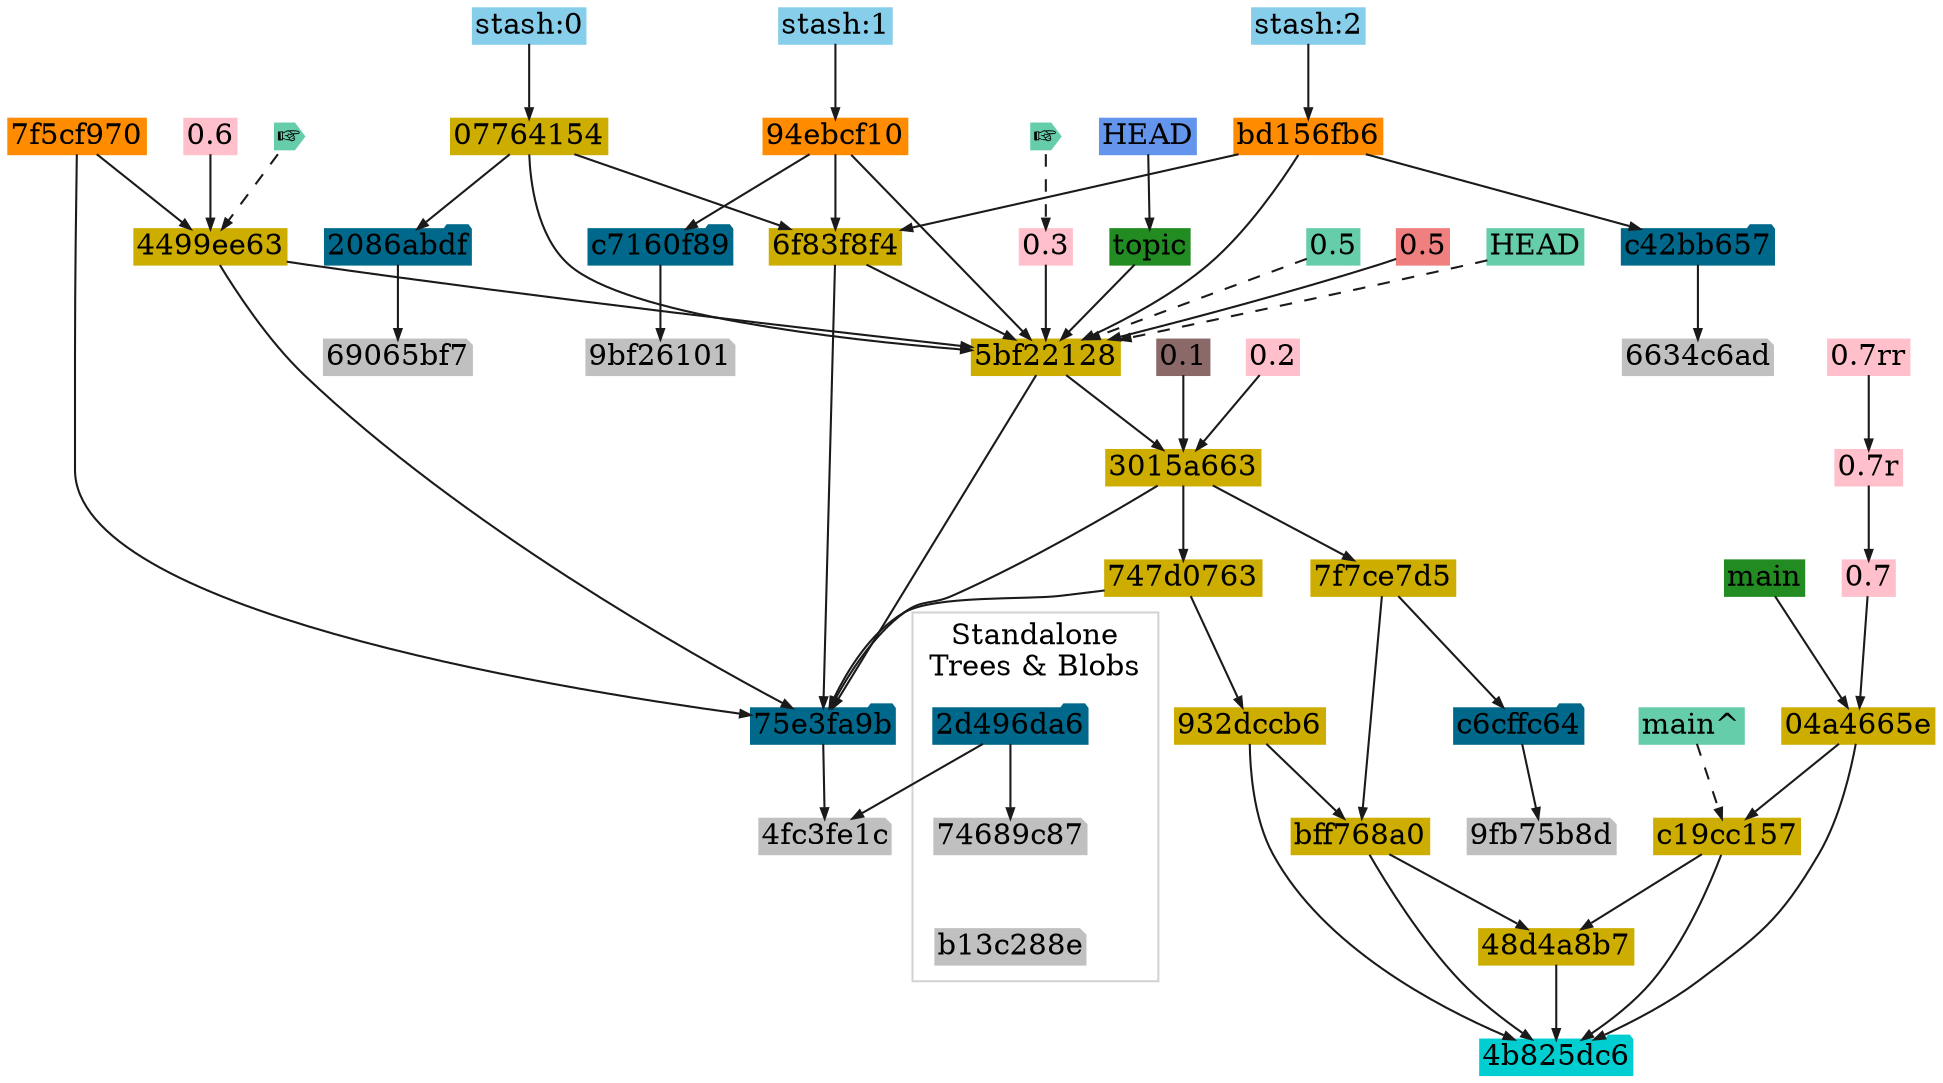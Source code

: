 digraph {
	graph [bgcolor=white dpi=None rankdir=TB]
	node [height=0.02 margin="0.01,0.01" shape=box style=filled width=0.02]
	edge [arrowsize=0.5 color=gray10]
	"annotation-0.3" [label="&#9758;" color=aquamarine3 fillcolor=aquamarine3 shape=cds tooltip="additional info"]
	"annotation-4499ee63" [label="&#9758;" color=aquamarine3 fillcolor=aquamarine3 shape=cds tooltip="just a tooltip"]
	f7f1aa3587b048dcc035b21bd7de4810a6d772db [label=0.1 color=rosybrown4 fillcolor=rosybrown4 tooltip="Nom Prenom <nom.prenom@mail.com>\nWed Jan 01 09:00:00 2025 +0100\n\nSummary\n\nBody:\n * First line\n * Second line\n * Third line"]
	faab7619b022a32a09221c0dc7f7a4def5fc5e11 [label=0.2 color=pink fillcolor=pink tooltip="Nom Prenom <nom.prenom@mail.com>\nWed Jan 1 09:00:00 2025 +0100\n\nSummary\n\nBody:\n * First line\n * Second line\n * Third line\n"]
	"2e690001211c693bfe8d3a7867162640341b3bae" [label=0.3 color=pink fillcolor=pink tooltip="Nom Prenom <nom.prenom@mail.com>\nWed Jan 1 09:00:00 2025 +0100\n\nT1\n"]
	"annotation-0.5" [label=0.5 color=aquamarine3 fillcolor=aquamarine3 tooltip=0.5]
	"lwt-0.5-5bf221281f1aa8690dcdebff6a9d848c3bcc683d" [label=0.5 color=lightcoral fillcolor=lightcoral tooltip="5bf221281f1aa8690dcdebff6a9d848c3bcc683d"]
	"6a921fa3cd9b846c7ee5b9eb71595de40c9bb8e8" [label=0.6 color=pink fillcolor=pink tooltip="Nom Prenom <nom.prenom@mail.com>\nWed Jan 1 09:00:00 2025 +0100\n\nTest: ^A ^B ^C ^D ^E ^F ^N ^O ^P ^Q ^R ^S ^T ^U ^V ^W ^X ^Y ^Z €.\n"]
	e42ac38842ae4246e560a29e7d178769f870fb45 [label=0.7 color=pink fillcolor=pink tooltip="Nom Prenom <nom.prenom@mail.com>\nWed Jan 1 09:00:00 2025 +0100\n\ntag 0.7\n"]
	"98beca46f49edc64d87dea98a70ed305d05b3846" [label="0.7r" color=pink fillcolor=pink tooltip="Nom Prenom <nom.prenom@mail.com>\nWed Jan 1 09:00:00 2025 +0100\n\nref to tag 0.7\n"]
	"9e63d8909f3712b93c055203d6ec857374bc82be" [label="0.7rr" color=pink fillcolor=pink tooltip="Nom Prenom <nom.prenom@mail.com>\nWed Jan 1 09:00:00 2025 +0100\n\nref to ref to tag 0.7\n"]
	"04a4665e3b0cd1da0c0ab2de8cebc649a1c9c257" [label="04a4665e" color=gold3 fillcolor=gold3 tooltip="author: First Last <first.last@mail.com>\nWed Jan 01 09:00:00 2025 +0100\ncommitter: Nom Prenom <nom.prenom@mail.com>\nWed Jan 01 09:00:00 2025 +0100\n\nC"]
	"0776415411cb2947a542b5d18252580992d286a6" [label=07764154 color=gold3 fillcolor=gold3 tooltip="author: First Last <first.last@mail.com>\nWed Jan 01 09:00:00 2025 +0100\ncommitter: Nom Prenom <nom.prenom@mail.com>\nWed Jan 01 09:00:00 2025 +0100\n\nOn topic: third"]
	"2086abdf88ac520682ae9cbacc913bfa3f1eb541" [label="2086abdf" color=deepskyblue4 fillcolor=deepskyblue4 shape=folder tooltip="2086abdf88ac520682ae9cbacc913bfa3f1eb541"]
	"3015a66362022cbc09353b3e21a65d211f67a7fb" [label="3015a663" color=gold3 fillcolor=gold3 tooltip="author: First Last <first.last@mail.com>\nWed Jan 01 09:00:00 2025 +0100\ncommitter: Nom Prenom <nom.prenom@mail.com>\nWed Jan 01 09:00:00 2025 +0100\n\nm"]
	"4499ee63eb0543d03e6393fbd2c7045c2236553c" [label="4499ee63" color=gold3 fillcolor=gold3 tooltip="author: First Last <first.last@mail.com>\nWed Jan 01 09:00:00 2025 +0100\ncommitter: Nom Prenom <nom.prenom@mail.com>\nWed Jan 01 09:00:00 2025 +0100\n\nI"]
	"48d4a8b7130fc1e1995d111be81a804c7937ba98" [label="48d4a8b7" color=gold3 fillcolor=gold3 tooltip="author: First Last <first.last@mail.com>\nWed Jan 01 09:00:00 2025 +0100\ncommitter: Nom Prenom <nom.prenom@mail.com>\nWed Jan 01 09:00:00 2025 +0100\n\nA\n\nBody:\n* First line\n* Second line\n* Third line"]
	"4b825dc642cb6eb9a060e54bf8d69288fbee4904" [label="4b825dc6" color=darkturquoise fillcolor=darkturquoise shape=folder tooltip="THE EMPTY TREE
4b825dc642cb6eb9a060e54bf8d69288fbee4904"]
	"4fc3fe1ce587c1fb2acc24b2074dac4438d1b30b" [label="4fc3fe1c" color=gray fillcolor=gray shape=note tooltip=file]
	"5bf221281f1aa8690dcdebff6a9d848c3bcc683d" [label="5bf22128" color=gold3 fillcolor=gold3 tooltip="author: First Last <first.last@mail.com>\nWed Jan 01 09:00:00 2025 +0100\ncommitter: Nom Prenom <nom.prenom@mail.com>\nWed Jan 01 09:00:00 2025 +0100\n\nH"]
	"6634c6adcb0f343909571432a802478e68e5f8d2" [label="6634c6ad" color=gray fillcolor=gray shape=note tooltip=file]
	"69065bf7ea2b4e492231e8efd6bbfa76d4b6e767" [label="69065bf7" color=gray fillcolor=gray shape=note tooltip=file]
	"6f83f8f411965faea2f8fd670d3023f90c972347" [label="6f83f8f4" color=gold3 fillcolor=gold3 tooltip="author: First Last <first.last@mail.com>\nWed Jan 01 09:00:00 2025 +0100\ncommitter: Nom Prenom <nom.prenom@mail.com>\nWed Jan 01 09:00:00 2025 +0100\n\nindex on topic: 5bf2212 H"]
	"747d0763335723f98dc9d4049cd114501646b8c1" [label="747d0763" color=gold3 fillcolor=gold3 tooltip="author: First Last <first.last@mail.com>\nWed Jan 01 09:00:00 2025 +0100\ncommitter: Nom Prenom <nom.prenom@mail.com>\nWed Jan 01 09:00:00 2025 +0100\n\nG"]
	"75e3fa9b04f6bc452e33a73eb380e9c6101a649d" [label="75e3fa9b" color=deepskyblue4 fillcolor=deepskyblue4 shape=folder tooltip="75e3fa9b04f6bc452e33a73eb380e9c6101a649d"]
	"7f5cf97084d7a0be8e9398c36b4c601081d1c658" [label="7f5cf970" color=darkorange fillcolor=darkorange tooltip="author: First Last <first.last@mail.com>\nWed Jan 01 09:00:00 2025 +0100\ncommitter: Nom Prenom <nom.prenom@mail.com>\nWed Jan 01 09:00:00 2025 +0100\n\nJ"]
	"7f7ce7d509ec7a7cea920b55f25472e5d9ca1a72" [label="7f7ce7d5" color=gold3 fillcolor=gold3 tooltip="author: First Last <first.last@mail.com>\nWed Jan 01 09:00:00 2025 +0100\ncommitter: Nom Prenom <nom.prenom@mail.com>\nWed Jan 01 09:00:00 2025 +0100\n\nE"]
	"932dccb6265da74e0a1c381f1f402baf14835db0" [label="932dccb6" color=gold3 fillcolor=gold3 tooltip="author: First Last <first.last@mail.com>\nWed Jan 01 09:00:00 2025 +0100\ncommitter: Nom Prenom <nom.prenom@mail.com>\nWed Jan 01 09:00:00 2025 +0100\n\nF"]
	"94ebcf10c1732a52d30538e2173f6a40519b8136" [label="94ebcf10" color=darkorange fillcolor=darkorange tooltip="author: First Last <first.last@mail.com>\nWed Jan 01 09:00:00 2025 +0100\ncommitter: Nom Prenom <nom.prenom@mail.com>\nWed Jan 01 09:00:00 2025 +0100\n\nOn topic: second"]
	"9bf26101cd4c823820245a4cb86a2cdfae3061da" [label="9bf26101" color=gray fillcolor=gray shape=note tooltip=file]
	"9fb75b8d4f4c7faa7ba59d138746231ada07c7b0" [label="9fb75b8d" color=gray fillcolor=gray shape=note tooltip=file]
	"annotation-HEAD" [label=HEAD color=aquamarine3 fillcolor=aquamarine3 tooltip=HEAD]
	HEAD [label=HEAD color=cornflowerblue fillcolor=cornflowerblue tooltip=topic]
	bd156fb6657e088ca900496634ce570d855cdc5a [label=bd156fb6 color=darkorange fillcolor=darkorange tooltip="author: First Last <first.last@mail.com>\nWed Jan 01 09:00:00 2025 +0100\ncommitter: Nom Prenom <nom.prenom@mail.com>\nWed Jan 01 09:00:00 2025 +0100\n\nWIP on topic: 5bf2212 H"]
	bff768a0b5c03dc1b987f934480e41d7d526756b [label=bff768a0 color=gold3 fillcolor=gold3 tooltip="author: First Last <first.last@mail.com>\nWed Jan 01 09:00:00 2025 +0100\ncommitter: Nom Prenom <nom.prenom@mail.com>\nWed Jan 01 09:00:00 2025 +0100\n\nD"]
	c19cc157c736a6b8913540e5325c81bcf8fe1e75 [label=c19cc157 color=gold3 fillcolor=gold3 tooltip="author: First Last <first.last@mail.com>\nWed Jan 01 09:00:00 2025 +0100\ncommitter: Nom Prenom <nom.prenom@mail.com>\nWed Jan 01 09:00:00 2025 +0100\n\nB"]
	c42bb65776b6af9b65a2f4adfafe2c5cb035c061 [label=c42bb657 color=deepskyblue4 fillcolor=deepskyblue4 shape=folder tooltip=c42bb65776b6af9b65a2f4adfafe2c5cb035c061]
	c6cffc642a61e951ea6bac1d00ef563a467eb37e [label=c6cffc64 color=deepskyblue4 fillcolor=deepskyblue4 shape=folder tooltip=c6cffc642a61e951ea6bac1d00ef563a467eb37e]
	c7160f890437b4fadba68b47ff37c3fb5bf52526 [label=c7160f89 color=deepskyblue4 fillcolor=deepskyblue4 shape=folder tooltip=c7160f890437b4fadba68b47ff37c3fb5bf52526]
	"local-branch-main" [label=main color=forestgreen fillcolor=forestgreen tooltip="-> None"]
	"annotation-main^" [label="main^" color=aquamarine3 fillcolor=aquamarine3 tooltip="a clarification"]
	"stash-0" [label="stash:0" color=skyblue fillcolor=skyblue tooltip="On topic: third"]
	"stash-1" [label="stash:1" color=skyblue fillcolor=skyblue tooltip="On topic: second"]
	"stash-2" [label="stash:2" color=skyblue fillcolor=skyblue tooltip="WIP on topic: 5bf2212 H"]
	"local-branch-topic" [label=topic color=forestgreen fillcolor=forestgreen tooltip="-> None"]
	"04a4665e3b0cd1da0c0ab2de8cebc649a1c9c257" -> "4b825dc642cb6eb9a060e54bf8d69288fbee4904"
	"04a4665e3b0cd1da0c0ab2de8cebc649a1c9c257" -> c19cc157c736a6b8913540e5325c81bcf8fe1e75
	"0776415411cb2947a542b5d18252580992d286a6" -> "2086abdf88ac520682ae9cbacc913bfa3f1eb541"
	"0776415411cb2947a542b5d18252580992d286a6" -> "5bf221281f1aa8690dcdebff6a9d848c3bcc683d"
	"0776415411cb2947a542b5d18252580992d286a6" -> "6f83f8f411965faea2f8fd670d3023f90c972347"
	"2086abdf88ac520682ae9cbacc913bfa3f1eb541" -> "69065bf7ea2b4e492231e8efd6bbfa76d4b6e767"
	"2d496da6b07aba2e674ff09364f2d65d065927fc" -> "4fc3fe1ce587c1fb2acc24b2074dac4438d1b30b"
	"2d496da6b07aba2e674ff09364f2d65d065927fc" -> "74689c87fb53b6d666de95efea667d99ba2fa52a"
	"2e690001211c693bfe8d3a7867162640341b3bae" -> "5bf221281f1aa8690dcdebff6a9d848c3bcc683d"
	"3015a66362022cbc09353b3e21a65d211f67a7fb" -> "747d0763335723f98dc9d4049cd114501646b8c1"
	"3015a66362022cbc09353b3e21a65d211f67a7fb" -> "75e3fa9b04f6bc452e33a73eb380e9c6101a649d"
	"3015a66362022cbc09353b3e21a65d211f67a7fb" -> "7f7ce7d509ec7a7cea920b55f25472e5d9ca1a72"
	"4499ee63eb0543d03e6393fbd2c7045c2236553c" -> "5bf221281f1aa8690dcdebff6a9d848c3bcc683d"
	"4499ee63eb0543d03e6393fbd2c7045c2236553c" -> "75e3fa9b04f6bc452e33a73eb380e9c6101a649d"
	"48d4a8b7130fc1e1995d111be81a804c7937ba98" -> "4b825dc642cb6eb9a060e54bf8d69288fbee4904"
	"5bf221281f1aa8690dcdebff6a9d848c3bcc683d" -> "3015a66362022cbc09353b3e21a65d211f67a7fb"
	"5bf221281f1aa8690dcdebff6a9d848c3bcc683d" -> "75e3fa9b04f6bc452e33a73eb380e9c6101a649d"
	"6a921fa3cd9b846c7ee5b9eb71595de40c9bb8e8" -> "4499ee63eb0543d03e6393fbd2c7045c2236553c"
	"6f83f8f411965faea2f8fd670d3023f90c972347" -> "5bf221281f1aa8690dcdebff6a9d848c3bcc683d"
	"6f83f8f411965faea2f8fd670d3023f90c972347" -> "75e3fa9b04f6bc452e33a73eb380e9c6101a649d"
	"747d0763335723f98dc9d4049cd114501646b8c1" -> "75e3fa9b04f6bc452e33a73eb380e9c6101a649d"
	"747d0763335723f98dc9d4049cd114501646b8c1" -> "932dccb6265da74e0a1c381f1f402baf14835db0"
	"75e3fa9b04f6bc452e33a73eb380e9c6101a649d" -> "4fc3fe1ce587c1fb2acc24b2074dac4438d1b30b"
	"7f5cf97084d7a0be8e9398c36b4c601081d1c658" -> "4499ee63eb0543d03e6393fbd2c7045c2236553c"
	"7f5cf97084d7a0be8e9398c36b4c601081d1c658" -> "75e3fa9b04f6bc452e33a73eb380e9c6101a649d"
	"7f7ce7d509ec7a7cea920b55f25472e5d9ca1a72" -> bff768a0b5c03dc1b987f934480e41d7d526756b
	"7f7ce7d509ec7a7cea920b55f25472e5d9ca1a72" -> c6cffc642a61e951ea6bac1d00ef563a467eb37e
	"932dccb6265da74e0a1c381f1f402baf14835db0" -> "4b825dc642cb6eb9a060e54bf8d69288fbee4904"
	"932dccb6265da74e0a1c381f1f402baf14835db0" -> bff768a0b5c03dc1b987f934480e41d7d526756b
	"94ebcf10c1732a52d30538e2173f6a40519b8136" -> "5bf221281f1aa8690dcdebff6a9d848c3bcc683d"
	"94ebcf10c1732a52d30538e2173f6a40519b8136" -> "6f83f8f411965faea2f8fd670d3023f90c972347"
	"94ebcf10c1732a52d30538e2173f6a40519b8136" -> c7160f890437b4fadba68b47ff37c3fb5bf52526
	"98beca46f49edc64d87dea98a70ed305d05b3846" -> e42ac38842ae4246e560a29e7d178769f870fb45
	"9e63d8909f3712b93c055203d6ec857374bc82be" -> "98beca46f49edc64d87dea98a70ed305d05b3846"
	HEAD -> "local-branch-topic"
	bd156fb6657e088ca900496634ce570d855cdc5a -> "5bf221281f1aa8690dcdebff6a9d848c3bcc683d"
	bd156fb6657e088ca900496634ce570d855cdc5a -> "6f83f8f411965faea2f8fd670d3023f90c972347"
	bd156fb6657e088ca900496634ce570d855cdc5a -> c42bb65776b6af9b65a2f4adfafe2c5cb035c061
	bff768a0b5c03dc1b987f934480e41d7d526756b -> "48d4a8b7130fc1e1995d111be81a804c7937ba98"
	bff768a0b5c03dc1b987f934480e41d7d526756b -> "4b825dc642cb6eb9a060e54bf8d69288fbee4904"
	c19cc157c736a6b8913540e5325c81bcf8fe1e75 -> "48d4a8b7130fc1e1995d111be81a804c7937ba98"
	c19cc157c736a6b8913540e5325c81bcf8fe1e75 -> "4b825dc642cb6eb9a060e54bf8d69288fbee4904"
	c42bb65776b6af9b65a2f4adfafe2c5cb035c061 -> "6634c6adcb0f343909571432a802478e68e5f8d2"
	c6cffc642a61e951ea6bac1d00ef563a467eb37e -> "9fb75b8d4f4c7faa7ba59d138746231ada07c7b0"
	c7160f890437b4fadba68b47ff37c3fb5bf52526 -> "9bf26101cd4c823820245a4cb86a2cdfae3061da"
	e42ac38842ae4246e560a29e7d178769f870fb45 -> "04a4665e3b0cd1da0c0ab2de8cebc649a1c9c257"
	f7f1aa3587b048dcc035b21bd7de4810a6d772db -> "3015a66362022cbc09353b3e21a65d211f67a7fb"
	faab7619b022a32a09221c0dc7f7a4def5fc5e11 -> "3015a66362022cbc09353b3e21a65d211f67a7fb"
	"local-branch-main" -> "04a4665e3b0cd1da0c0ab2de8cebc649a1c9c257"
	"local-branch-topic" -> "5bf221281f1aa8690dcdebff6a9d848c3bcc683d"
	"lwt-0.5-5bf221281f1aa8690dcdebff6a9d848c3bcc683d" -> "5bf221281f1aa8690dcdebff6a9d848c3bcc683d"
	"stash-0" -> "0776415411cb2947a542b5d18252580992d286a6"
	"stash-1" -> "94ebcf10c1732a52d30538e2173f6a40519b8136"
	"stash-2" -> bd156fb6657e088ca900496634ce570d855cdc5a
	"annotation-4499ee63" -> "4499ee63eb0543d03e6393fbd2c7045c2236553c" [style=dashed]
	"annotation-0.3" -> "2e690001211c693bfe8d3a7867162640341b3bae" [style=dashed]
	"annotation-0.5" -> "5bf221281f1aa8690dcdebff6a9d848c3bcc683d" [style=dashed]
	"annotation-HEAD" -> "5bf221281f1aa8690dcdebff6a9d848c3bcc683d" [style=dashed]
	"annotation-main^" -> c19cc157c736a6b8913540e5325c81bcf8fe1e75 [style=dashed]
	subgraph cluster_standalone {
		edge [style=invis]
		color=lightgrey label="Standalone\nTrees & Blobs"
		"2d496da6b07aba2e674ff09364f2d65d065927fc" [label="2d496da6" color=deepskyblue4 fillcolor=deepskyblue4 shape=folder tooltip="2d496da6b07aba2e674ff09364f2d65d065927fc"]
		"74689c87fb53b6d666de95efea667d99ba2fa52a" [label="74689c87" color=gray fillcolor=gray shape=note tooltip="tmp.txt"]
		b13c288e945d00a4d16f195b33bf003b53d73dac [label=b13c288e color=gray fillcolor=gray shape=note tooltip=b13c288e945d00a4d16f195b33bf003b53d73dac]
		"74689c87fb53b6d666de95efea667d99ba2fa52a" -> b13c288e945d00a4d16f195b33bf003b53d73dac
	}
}
